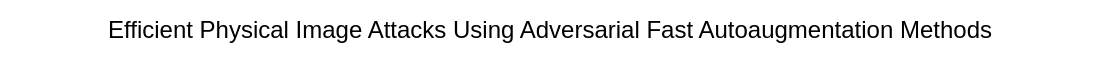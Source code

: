 <mxfile version="21.6.2" type="github">
  <diagram name="第 1 页" id="bg1YBPtNvMRcdtTk9uoi">
    <mxGraphModel dx="1468" dy="374" grid="1" gridSize="10" guides="1" tooltips="1" connect="1" arrows="1" fold="1" page="1" pageScale="1" pageWidth="827" pageHeight="1169" math="0" shadow="0">
      <root>
        <mxCell id="0" />
        <mxCell id="1" parent="0" />
        <mxCell id="tyRtAacIzeEGG3dSfyBD-1" value="Efficient Physical Image Attacks Using Adversarial Fast Autoaugmentation Methods" style="text;html=1;strokeColor=none;fillColor=none;align=center;verticalAlign=middle;whiteSpace=wrap;rounded=0;" vertex="1" parent="1">
          <mxGeometry x="-40" y="20" width="550" height="30" as="geometry" />
        </mxCell>
      </root>
    </mxGraphModel>
  </diagram>
</mxfile>
